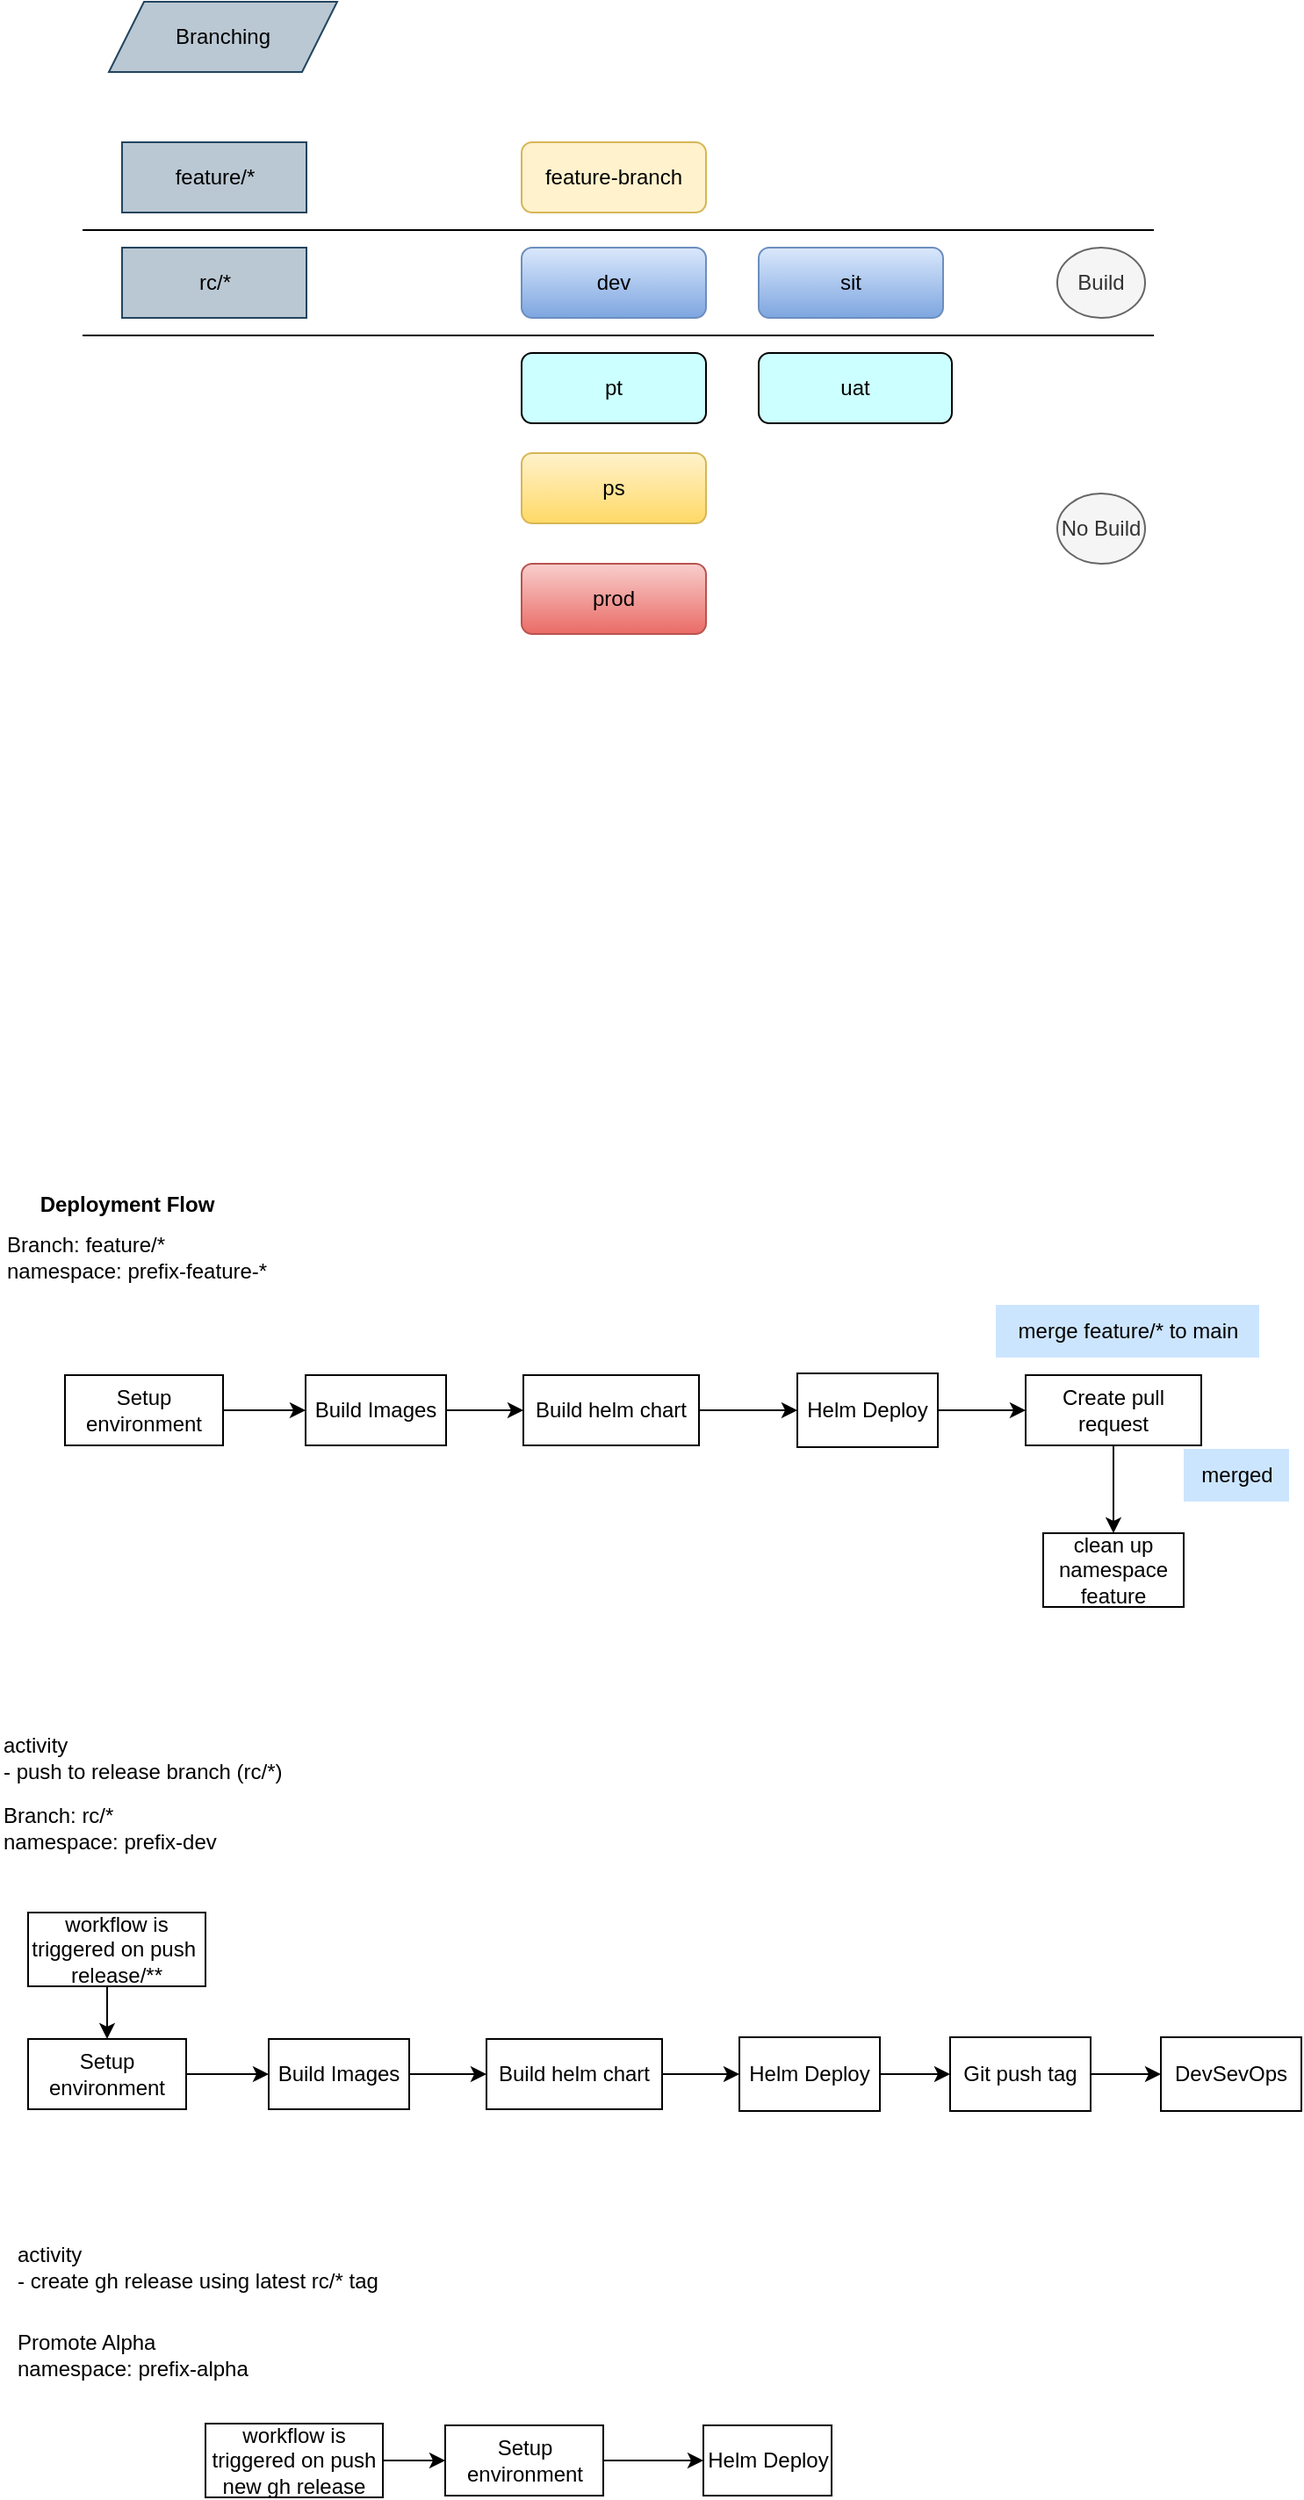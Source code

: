 <mxfile version="24.2.0" type="github">
  <diagram id="C5RBs43oDa-KdzZeNtuy" name="Page-1">
    <mxGraphModel dx="1434" dy="-374" grid="1" gridSize="10" guides="1" tooltips="1" connect="1" arrows="1" fold="1" page="1" pageScale="1" pageWidth="827" pageHeight="1169" math="0" shadow="0">
      <root>
        <mxCell id="WIyWlLk6GJQsqaUBKTNV-0" />
        <mxCell id="WIyWlLk6GJQsqaUBKTNV-1" parent="WIyWlLk6GJQsqaUBKTNV-0" />
        <mxCell id="c8sxnvZn8iMgc1AVpzlQ-0" value="&lt;b&gt;Deployment Flow&lt;/b&gt;" style="text;html=1;align=center;verticalAlign=middle;resizable=0;points=[];autosize=1;strokeColor=none;fillColor=none;" parent="WIyWlLk6GJQsqaUBKTNV-1" vertex="1">
          <mxGeometry x="55" y="1930" width="120" height="30" as="geometry" />
        </mxCell>
        <mxCell id="c8sxnvZn8iMgc1AVpzlQ-2" value="Branch: feature/*&lt;br&gt;namespace: prefix-feature-*" style="text;html=1;align=left;verticalAlign=middle;resizable=0;points=[];autosize=1;strokeColor=none;fillColor=none;" parent="WIyWlLk6GJQsqaUBKTNV-1" vertex="1">
          <mxGeometry x="45" y="1955" width="170" height="40" as="geometry" />
        </mxCell>
        <mxCell id="c8sxnvZn8iMgc1AVpzlQ-10" value="Branch: rc/*&lt;br&gt;namespace: prefix-dev" style="text;html=1;align=left;verticalAlign=middle;resizable=0;points=[];autosize=1;strokeColor=none;fillColor=none;" parent="WIyWlLk6GJQsqaUBKTNV-1" vertex="1">
          <mxGeometry x="43.0" y="2280" width="140" height="40" as="geometry" />
        </mxCell>
        <mxCell id="c8sxnvZn8iMgc1AVpzlQ-20" value="" style="group" parent="WIyWlLk6GJQsqaUBKTNV-1" vertex="1" connectable="0">
          <mxGeometry x="80" y="2010" width="697" height="154" as="geometry" />
        </mxCell>
        <mxCell id="c8sxnvZn8iMgc1AVpzlQ-3" value="Setup environment" style="whiteSpace=wrap;html=1;" parent="c8sxnvZn8iMgc1AVpzlQ-20" vertex="1">
          <mxGeometry y="32" width="90" height="40" as="geometry" />
        </mxCell>
        <mxCell id="c8sxnvZn8iMgc1AVpzlQ-4" value="Build Images" style="whiteSpace=wrap;html=1;" parent="c8sxnvZn8iMgc1AVpzlQ-20" vertex="1">
          <mxGeometry x="137" y="32" width="80" height="40" as="geometry" />
        </mxCell>
        <mxCell id="c8sxnvZn8iMgc1AVpzlQ-16" style="edgeStyle=orthogonalEdgeStyle;rounded=0;orthogonalLoop=1;jettySize=auto;html=1;exitX=1;exitY=0.5;exitDx=0;exitDy=0;entryX=0;entryY=0.5;entryDx=0;entryDy=0;" parent="c8sxnvZn8iMgc1AVpzlQ-20" source="c8sxnvZn8iMgc1AVpzlQ-3" target="c8sxnvZn8iMgc1AVpzlQ-4" edge="1">
          <mxGeometry relative="1" as="geometry" />
        </mxCell>
        <mxCell id="c8sxnvZn8iMgc1AVpzlQ-6" value="Build helm chart" style="whiteSpace=wrap;html=1;" parent="c8sxnvZn8iMgc1AVpzlQ-20" vertex="1">
          <mxGeometry x="261.0" y="32" width="100" height="40" as="geometry" />
        </mxCell>
        <mxCell id="c8sxnvZn8iMgc1AVpzlQ-17" style="edgeStyle=orthogonalEdgeStyle;rounded=0;orthogonalLoop=1;jettySize=auto;html=1;exitX=1;exitY=0.5;exitDx=0;exitDy=0;entryX=0;entryY=0.5;entryDx=0;entryDy=0;" parent="c8sxnvZn8iMgc1AVpzlQ-20" source="c8sxnvZn8iMgc1AVpzlQ-4" target="c8sxnvZn8iMgc1AVpzlQ-6" edge="1">
          <mxGeometry relative="1" as="geometry" />
        </mxCell>
        <mxCell id="c8sxnvZn8iMgc1AVpzlQ-7" value="Helm Deploy" style="whiteSpace=wrap;html=1;" parent="c8sxnvZn8iMgc1AVpzlQ-20" vertex="1">
          <mxGeometry x="417" y="31" width="80" height="42" as="geometry" />
        </mxCell>
        <mxCell id="c8sxnvZn8iMgc1AVpzlQ-18" style="edgeStyle=orthogonalEdgeStyle;rounded=0;orthogonalLoop=1;jettySize=auto;html=1;exitX=1;exitY=0.5;exitDx=0;exitDy=0;" parent="c8sxnvZn8iMgc1AVpzlQ-20" source="c8sxnvZn8iMgc1AVpzlQ-6" target="c8sxnvZn8iMgc1AVpzlQ-7" edge="1">
          <mxGeometry relative="1" as="geometry" />
        </mxCell>
        <mxCell id="c8sxnvZn8iMgc1AVpzlQ-9" value="Create pull request" style="whiteSpace=wrap;html=1;" parent="c8sxnvZn8iMgc1AVpzlQ-20" vertex="1">
          <mxGeometry x="547" y="32" width="100" height="40" as="geometry" />
        </mxCell>
        <mxCell id="c8sxnvZn8iMgc1AVpzlQ-19" style="edgeStyle=orthogonalEdgeStyle;rounded=0;orthogonalLoop=1;jettySize=auto;html=1;exitX=1;exitY=0.5;exitDx=0;exitDy=0;" parent="c8sxnvZn8iMgc1AVpzlQ-20" source="c8sxnvZn8iMgc1AVpzlQ-7" target="c8sxnvZn8iMgc1AVpzlQ-9" edge="1">
          <mxGeometry relative="1" as="geometry" />
        </mxCell>
        <mxCell id="c8sxnvZn8iMgc1AVpzlQ-11" value="merge feature/* to main" style="text;html=1;align=center;verticalAlign=middle;resizable=0;points=[];autosize=1;strokeColor=none;fillColor=#CCE5FF;" parent="c8sxnvZn8iMgc1AVpzlQ-20" vertex="1">
          <mxGeometry x="530" y="-8" width="150" height="30" as="geometry" />
        </mxCell>
        <mxCell id="c8sxnvZn8iMgc1AVpzlQ-12" value="clean up namespace feature" style="whiteSpace=wrap;html=1;" parent="c8sxnvZn8iMgc1AVpzlQ-20" vertex="1">
          <mxGeometry x="557" y="122" width="80" height="42" as="geometry" />
        </mxCell>
        <mxCell id="c8sxnvZn8iMgc1AVpzlQ-15" style="edgeStyle=orthogonalEdgeStyle;rounded=0;orthogonalLoop=1;jettySize=auto;html=1;exitX=0.5;exitY=1;exitDx=0;exitDy=0;entryX=0.5;entryY=0;entryDx=0;entryDy=0;" parent="c8sxnvZn8iMgc1AVpzlQ-20" source="c8sxnvZn8iMgc1AVpzlQ-9" target="c8sxnvZn8iMgc1AVpzlQ-12" edge="1">
          <mxGeometry relative="1" as="geometry" />
        </mxCell>
        <mxCell id="c8sxnvZn8iMgc1AVpzlQ-14" value="merged" style="text;html=1;align=center;verticalAlign=middle;resizable=0;points=[];autosize=1;strokeColor=none;fillColor=#CCE5FF;" parent="c8sxnvZn8iMgc1AVpzlQ-20" vertex="1">
          <mxGeometry x="637" y="74" width="60" height="30" as="geometry" />
        </mxCell>
        <mxCell id="c8sxnvZn8iMgc1AVpzlQ-22" value="Setup environment" style="whiteSpace=wrap;html=1;" parent="WIyWlLk6GJQsqaUBKTNV-1" vertex="1">
          <mxGeometry x="59.0" y="2420" width="90" height="40" as="geometry" />
        </mxCell>
        <mxCell id="c8sxnvZn8iMgc1AVpzlQ-23" value="Build Images" style="whiteSpace=wrap;html=1;" parent="WIyWlLk6GJQsqaUBKTNV-1" vertex="1">
          <mxGeometry x="196" y="2420" width="80" height="40" as="geometry" />
        </mxCell>
        <mxCell id="c8sxnvZn8iMgc1AVpzlQ-24" style="edgeStyle=orthogonalEdgeStyle;rounded=0;orthogonalLoop=1;jettySize=auto;html=1;exitX=1;exitY=0.5;exitDx=0;exitDy=0;entryX=0;entryY=0.5;entryDx=0;entryDy=0;" parent="WIyWlLk6GJQsqaUBKTNV-1" source="c8sxnvZn8iMgc1AVpzlQ-22" target="c8sxnvZn8iMgc1AVpzlQ-23" edge="1">
          <mxGeometry relative="1" as="geometry" />
        </mxCell>
        <mxCell id="c8sxnvZn8iMgc1AVpzlQ-25" value="Build helm chart" style="whiteSpace=wrap;html=1;" parent="WIyWlLk6GJQsqaUBKTNV-1" vertex="1">
          <mxGeometry x="320.0" y="2420" width="100" height="40" as="geometry" />
        </mxCell>
        <mxCell id="c8sxnvZn8iMgc1AVpzlQ-26" style="edgeStyle=orthogonalEdgeStyle;rounded=0;orthogonalLoop=1;jettySize=auto;html=1;exitX=1;exitY=0.5;exitDx=0;exitDy=0;entryX=0;entryY=0.5;entryDx=0;entryDy=0;" parent="WIyWlLk6GJQsqaUBKTNV-1" source="c8sxnvZn8iMgc1AVpzlQ-23" target="c8sxnvZn8iMgc1AVpzlQ-25" edge="1">
          <mxGeometry relative="1" as="geometry" />
        </mxCell>
        <mxCell id="c8sxnvZn8iMgc1AVpzlQ-37" style="edgeStyle=orthogonalEdgeStyle;rounded=0;orthogonalLoop=1;jettySize=auto;html=1;exitX=1;exitY=0.5;exitDx=0;exitDy=0;entryX=0;entryY=0.5;entryDx=0;entryDy=0;" parent="WIyWlLk6GJQsqaUBKTNV-1" source="c8sxnvZn8iMgc1AVpzlQ-27" target="c8sxnvZn8iMgc1AVpzlQ-35" edge="1">
          <mxGeometry relative="1" as="geometry" />
        </mxCell>
        <mxCell id="c8sxnvZn8iMgc1AVpzlQ-27" value="Helm Deploy" style="whiteSpace=wrap;html=1;" parent="WIyWlLk6GJQsqaUBKTNV-1" vertex="1">
          <mxGeometry x="464" y="2419" width="80" height="42" as="geometry" />
        </mxCell>
        <mxCell id="c8sxnvZn8iMgc1AVpzlQ-28" style="edgeStyle=orthogonalEdgeStyle;rounded=0;orthogonalLoop=1;jettySize=auto;html=1;exitX=1;exitY=0.5;exitDx=0;exitDy=0;" parent="WIyWlLk6GJQsqaUBKTNV-1" source="c8sxnvZn8iMgc1AVpzlQ-25" target="c8sxnvZn8iMgc1AVpzlQ-27" edge="1">
          <mxGeometry relative="1" as="geometry" />
        </mxCell>
        <mxCell id="c8sxnvZn8iMgc1AVpzlQ-38" style="edgeStyle=orthogonalEdgeStyle;rounded=0;orthogonalLoop=1;jettySize=auto;html=1;exitX=1;exitY=0.5;exitDx=0;exitDy=0;" parent="WIyWlLk6GJQsqaUBKTNV-1" source="c8sxnvZn8iMgc1AVpzlQ-35" target="c8sxnvZn8iMgc1AVpzlQ-36" edge="1">
          <mxGeometry relative="1" as="geometry" />
        </mxCell>
        <mxCell id="c8sxnvZn8iMgc1AVpzlQ-35" value="Git push tag" style="whiteSpace=wrap;html=1;" parent="WIyWlLk6GJQsqaUBKTNV-1" vertex="1">
          <mxGeometry x="584" y="2419" width="80" height="42" as="geometry" />
        </mxCell>
        <mxCell id="c8sxnvZn8iMgc1AVpzlQ-36" value="DevSevOps" style="whiteSpace=wrap;html=1;" parent="WIyWlLk6GJQsqaUBKTNV-1" vertex="1">
          <mxGeometry x="704" y="2419" width="80" height="42" as="geometry" />
        </mxCell>
        <mxCell id="c8sxnvZn8iMgc1AVpzlQ-39" value="Promote Alpha&lt;br&gt;namespace: prefix-alpha" style="text;html=1;align=left;verticalAlign=middle;resizable=0;points=[];autosize=1;strokeColor=none;fillColor=none;" parent="WIyWlLk6GJQsqaUBKTNV-1" vertex="1">
          <mxGeometry x="51.0" y="2580" width="150" height="40" as="geometry" />
        </mxCell>
        <mxCell id="c8sxnvZn8iMgc1AVpzlQ-49" style="edgeStyle=orthogonalEdgeStyle;rounded=0;orthogonalLoop=1;jettySize=auto;html=1;exitX=1;exitY=0.5;exitDx=0;exitDy=0;entryX=0;entryY=0.5;entryDx=0;entryDy=0;" parent="WIyWlLk6GJQsqaUBKTNV-1" source="c8sxnvZn8iMgc1AVpzlQ-40" target="c8sxnvZn8iMgc1AVpzlQ-47" edge="1">
          <mxGeometry relative="1" as="geometry" />
        </mxCell>
        <mxCell id="c8sxnvZn8iMgc1AVpzlQ-40" value="Setup environment" style="whiteSpace=wrap;html=1;" parent="WIyWlLk6GJQsqaUBKTNV-1" vertex="1">
          <mxGeometry x="296.5" y="2640" width="90" height="40" as="geometry" />
        </mxCell>
        <mxCell id="c8sxnvZn8iMgc1AVpzlQ-47" value="Helm Deploy" style="whiteSpace=wrap;html=1;" parent="WIyWlLk6GJQsqaUBKTNV-1" vertex="1">
          <mxGeometry x="443.5" y="2640" width="73" height="40" as="geometry" />
        </mxCell>
        <mxCell id="c8sxnvZn8iMgc1AVpzlQ-51" value="activity&amp;nbsp;&lt;br&gt;&lt;div style=&quot;&quot;&gt;&lt;span style=&quot;background-color: initial;&quot;&gt;- push to release branch (rc/*)&lt;/span&gt;&lt;/div&gt;" style="text;html=1;align=left;verticalAlign=middle;resizable=0;points=[];autosize=1;strokeColor=none;fillColor=none;" parent="WIyWlLk6GJQsqaUBKTNV-1" vertex="1">
          <mxGeometry x="43.0" y="2240" width="180" height="40" as="geometry" />
        </mxCell>
        <mxCell id="c8sxnvZn8iMgc1AVpzlQ-52" value="activity&amp;nbsp;&lt;br&gt;&lt;div style=&quot;&quot;&gt;&lt;span style=&quot;background-color: initial;&quot;&gt;- create gh release using latest rc/* tag&lt;/span&gt;&lt;/div&gt;" style="text;html=1;align=left;verticalAlign=middle;resizable=0;points=[];autosize=1;strokeColor=none;fillColor=none;" parent="WIyWlLk6GJQsqaUBKTNV-1" vertex="1">
          <mxGeometry x="51.0" y="2530" width="230" height="40" as="geometry" />
        </mxCell>
        <mxCell id="c8sxnvZn8iMgc1AVpzlQ-54" style="edgeStyle=orthogonalEdgeStyle;rounded=0;orthogonalLoop=1;jettySize=auto;html=1;exitX=0.5;exitY=1;exitDx=0;exitDy=0;entryX=0.5;entryY=0;entryDx=0;entryDy=0;" parent="WIyWlLk6GJQsqaUBKTNV-1" source="c8sxnvZn8iMgc1AVpzlQ-53" target="c8sxnvZn8iMgc1AVpzlQ-22" edge="1">
          <mxGeometry relative="1" as="geometry" />
        </mxCell>
        <mxCell id="c8sxnvZn8iMgc1AVpzlQ-53" value="workflow is triggered on push&amp;nbsp; release/**" style="whiteSpace=wrap;html=1;" parent="WIyWlLk6GJQsqaUBKTNV-1" vertex="1">
          <mxGeometry x="59.0" y="2348" width="101" height="42" as="geometry" />
        </mxCell>
        <mxCell id="c8sxnvZn8iMgc1AVpzlQ-56" style="edgeStyle=orthogonalEdgeStyle;rounded=0;orthogonalLoop=1;jettySize=auto;html=1;exitX=1;exitY=0.5;exitDx=0;exitDy=0;entryX=0;entryY=0.5;entryDx=0;entryDy=0;" parent="WIyWlLk6GJQsqaUBKTNV-1" source="c8sxnvZn8iMgc1AVpzlQ-55" target="c8sxnvZn8iMgc1AVpzlQ-40" edge="1">
          <mxGeometry relative="1" as="geometry" />
        </mxCell>
        <mxCell id="c8sxnvZn8iMgc1AVpzlQ-55" value="workflow is triggered on push new gh release" style="whiteSpace=wrap;html=1;" parent="WIyWlLk6GJQsqaUBKTNV-1" vertex="1">
          <mxGeometry x="160" y="2639" width="101" height="42" as="geometry" />
        </mxCell>
        <mxCell id="NmHD_w_iOFBIJLWIilKj-0" value="feature/*" style="rounded=0;whiteSpace=wrap;html=1;fontStyle=0;fillColor=#bac8d3;strokeColor=#23445d;" vertex="1" parent="WIyWlLk6GJQsqaUBKTNV-1">
          <mxGeometry x="112.5" y="1340" width="105" height="40" as="geometry" />
        </mxCell>
        <mxCell id="NmHD_w_iOFBIJLWIilKj-1" value="rc/*" style="rounded=0;whiteSpace=wrap;html=1;fillColor=#bac8d3;strokeColor=#23445d;" vertex="1" parent="WIyWlLk6GJQsqaUBKTNV-1">
          <mxGeometry x="112.5" y="1400" width="105" height="40" as="geometry" />
        </mxCell>
        <mxCell id="NmHD_w_iOFBIJLWIilKj-2" value="Branching" style="shape=parallelogram;perimeter=parallelogramPerimeter;whiteSpace=wrap;html=1;fixedSize=1;fillColor=#bac8d3;strokeColor=#23445d;" vertex="1" parent="WIyWlLk6GJQsqaUBKTNV-1">
          <mxGeometry x="105" y="1260" width="130" height="40" as="geometry" />
        </mxCell>
        <mxCell id="NmHD_w_iOFBIJLWIilKj-3" value="feature-branch" style="rounded=1;whiteSpace=wrap;html=1;fillColor=#fff2cc;fontStyle=0;fillStyle=auto;labelPadding=0;absoluteArcSize=0;glass=0;shadow=0;strokeColor=#d6b656;fontSize=12;imageWidth=24;imageHeight=24;strokeWidth=1;perimeterSpacing=0;" vertex="1" parent="WIyWlLk6GJQsqaUBKTNV-1">
          <mxGeometry x="340" y="1340" width="105" height="40" as="geometry" />
        </mxCell>
        <mxCell id="NmHD_w_iOFBIJLWIilKj-4" value="dev" style="rounded=1;whiteSpace=wrap;html=1;fillColor=#dae8fc;fontStyle=0;fillStyle=auto;labelPadding=0;absoluteArcSize=0;glass=0;shadow=0;strokeColor=#6c8ebf;gradientColor=#7ea6e0;fontSize=12;imageWidth=24;imageHeight=24;strokeWidth=1;perimeterSpacing=0;" vertex="1" parent="WIyWlLk6GJQsqaUBKTNV-1">
          <mxGeometry x="340" y="1400" width="105" height="40" as="geometry" />
        </mxCell>
        <mxCell id="NmHD_w_iOFBIJLWIilKj-5" value="pt" style="rounded=1;whiteSpace=wrap;html=1;fillColor=#CCFFFF;fontStyle=0;gradientColor=none;fillStyle=auto;labelPadding=0;absoluteArcSize=0;glass=0;shadow=0;fontSize=12;imageWidth=24;imageHeight=24;strokeWidth=1;perimeterSpacing=0;" vertex="1" parent="WIyWlLk6GJQsqaUBKTNV-1">
          <mxGeometry x="340" y="1460" width="105" height="40" as="geometry" />
        </mxCell>
        <mxCell id="NmHD_w_iOFBIJLWIilKj-6" value="ps" style="rounded=1;whiteSpace=wrap;html=1;fillColor=#fff2cc;fontStyle=0;gradientColor=#ffd966;fillStyle=auto;labelPadding=0;absoluteArcSize=0;glass=0;shadow=0;strokeColor=#d6b656;fontSize=12;imageWidth=24;imageHeight=24;strokeWidth=1;perimeterSpacing=0;" vertex="1" parent="WIyWlLk6GJQsqaUBKTNV-1">
          <mxGeometry x="340" y="1517" width="105" height="40" as="geometry" />
        </mxCell>
        <mxCell id="NmHD_w_iOFBIJLWIilKj-7" value="sit" style="rounded=1;whiteSpace=wrap;html=1;fillColor=#dae8fc;fontStyle=0;fillStyle=auto;labelPadding=0;absoluteArcSize=0;glass=0;shadow=0;strokeColor=#6c8ebf;gradientColor=#7ea6e0;fontSize=12;imageWidth=24;imageHeight=24;strokeWidth=1;perimeterSpacing=0;" vertex="1" parent="WIyWlLk6GJQsqaUBKTNV-1">
          <mxGeometry x="475" y="1400" width="105" height="40" as="geometry" />
        </mxCell>
        <mxCell id="NmHD_w_iOFBIJLWIilKj-8" value="prod" style="rounded=1;whiteSpace=wrap;html=1;fillColor=#f8cecc;fontStyle=0;gradientColor=#ea6b66;fillStyle=auto;labelPadding=0;absoluteArcSize=0;glass=0;shadow=0;strokeColor=#b85450;fontSize=12;imageWidth=24;imageHeight=24;strokeWidth=1;perimeterSpacing=0;" vertex="1" parent="WIyWlLk6GJQsqaUBKTNV-1">
          <mxGeometry x="340" y="1580" width="105" height="40" as="geometry" />
        </mxCell>
        <mxCell id="NmHD_w_iOFBIJLWIilKj-9" value="uat" style="rounded=1;whiteSpace=wrap;html=1;fillColor=#CCFFFF;fontStyle=0;gradientColor=none;fillStyle=auto;labelPadding=0;absoluteArcSize=0;glass=0;shadow=0;fontSize=12;imageWidth=24;imageHeight=24;strokeWidth=1;perimeterSpacing=0;" vertex="1" parent="WIyWlLk6GJQsqaUBKTNV-1">
          <mxGeometry x="475" y="1460" width="110" height="40" as="geometry" />
        </mxCell>
        <mxCell id="NmHD_w_iOFBIJLWIilKj-10" value="" style="endArrow=none;html=1;rounded=0;" edge="1" parent="WIyWlLk6GJQsqaUBKTNV-1">
          <mxGeometry width="50" height="50" relative="1" as="geometry">
            <mxPoint x="90" y="1390" as="sourcePoint" />
            <mxPoint x="700" y="1390" as="targetPoint" />
          </mxGeometry>
        </mxCell>
        <mxCell id="NmHD_w_iOFBIJLWIilKj-11" value="" style="endArrow=none;html=1;rounded=0;" edge="1" parent="WIyWlLk6GJQsqaUBKTNV-1">
          <mxGeometry width="50" height="50" relative="1" as="geometry">
            <mxPoint x="90" y="1450" as="sourcePoint" />
            <mxPoint x="700" y="1450" as="targetPoint" />
          </mxGeometry>
        </mxCell>
        <mxCell id="NmHD_w_iOFBIJLWIilKj-12" value="Build" style="ellipse;whiteSpace=wrap;html=1;fillColor=#f5f5f5;fontColor=#333333;strokeColor=#666666;" vertex="1" parent="WIyWlLk6GJQsqaUBKTNV-1">
          <mxGeometry x="645" y="1400" width="50" height="40" as="geometry" />
        </mxCell>
        <mxCell id="NmHD_w_iOFBIJLWIilKj-13" value="No Build" style="ellipse;whiteSpace=wrap;html=1;fillColor=#f5f5f5;fontColor=#333333;strokeColor=#666666;" vertex="1" parent="WIyWlLk6GJQsqaUBKTNV-1">
          <mxGeometry x="645" y="1540" width="50" height="40" as="geometry" />
        </mxCell>
      </root>
    </mxGraphModel>
  </diagram>
</mxfile>
